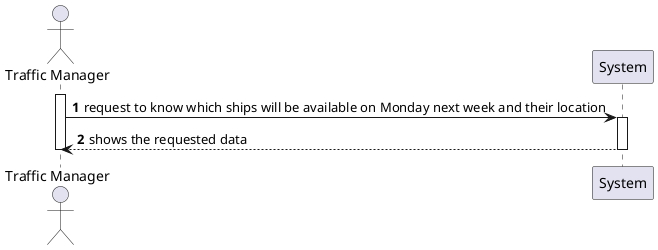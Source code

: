 @startuml
'https://plantuml.com/sequence-diagram

autonumber

actor "Traffic Manager" as PM
participant "System" as S
activate PM

PM -> S: request to know which ships will be available on Monday next week and their location
activate S
PM <-- S: shows the requested data
deactivate S
deactivate PM
@enduml